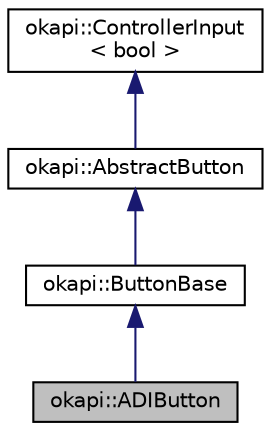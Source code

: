 digraph "okapi::ADIButton"
{
 // LATEX_PDF_SIZE
  edge [fontname="Helvetica",fontsize="10",labelfontname="Helvetica",labelfontsize="10"];
  node [fontname="Helvetica",fontsize="10",shape=record];
  Node1 [label="okapi::ADIButton",height=0.2,width=0.4,color="black", fillcolor="grey75", style="filled", fontcolor="black",tooltip=" "];
  Node2 -> Node1 [dir="back",color="midnightblue",fontsize="10",style="solid"];
  Node2 [label="okapi::ButtonBase",height=0.2,width=0.4,color="black", fillcolor="white", style="filled",URL="$classokapi_1_1ButtonBase.html",tooltip=" "];
  Node3 -> Node2 [dir="back",color="midnightblue",fontsize="10",style="solid"];
  Node3 [label="okapi::AbstractButton",height=0.2,width=0.4,color="black", fillcolor="white", style="filled",URL="$classokapi_1_1AbstractButton.html",tooltip=" "];
  Node4 -> Node3 [dir="back",color="midnightblue",fontsize="10",style="solid"];
  Node4 [label="okapi::ControllerInput\l\< bool \>",height=0.2,width=0.4,color="black", fillcolor="white", style="filled",URL="$classokapi_1_1ControllerInput.html",tooltip=" "];
}
